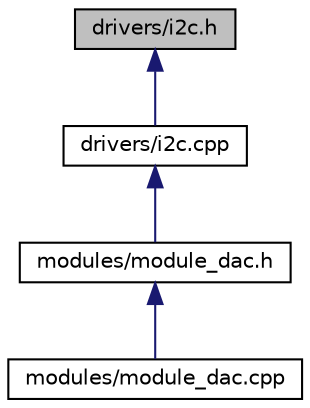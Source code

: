 digraph G
{
  edge [fontname="Helvetica",fontsize="10",labelfontname="Helvetica",labelfontsize="10"];
  node [fontname="Helvetica",fontsize="10",shape=record];
  Node1 [label="drivers/i2c.h",height=0.2,width=0.4,color="black", fillcolor="grey75", style="filled" fontcolor="black"];
  Node1 -> Node2 [dir=back,color="midnightblue",fontsize="10",style="solid",fontname="Helvetica"];
  Node2 [label="drivers/i2c.cpp",height=0.2,width=0.4,color="black", fillcolor="white", style="filled",URL="$drivers_2i2c_8cpp.html"];
  Node2 -> Node3 [dir=back,color="midnightblue",fontsize="10",style="solid",fontname="Helvetica"];
  Node3 [label="modules/module_dac.h",height=0.2,width=0.4,color="black", fillcolor="white", style="filled",URL="$module__dac_8h.html"];
  Node3 -> Node4 [dir=back,color="midnightblue",fontsize="10",style="solid",fontname="Helvetica"];
  Node4 [label="modules/module_dac.cpp",height=0.2,width=0.4,color="black", fillcolor="white", style="filled",URL="$modules_2module__dac_8cpp.html"];
}
